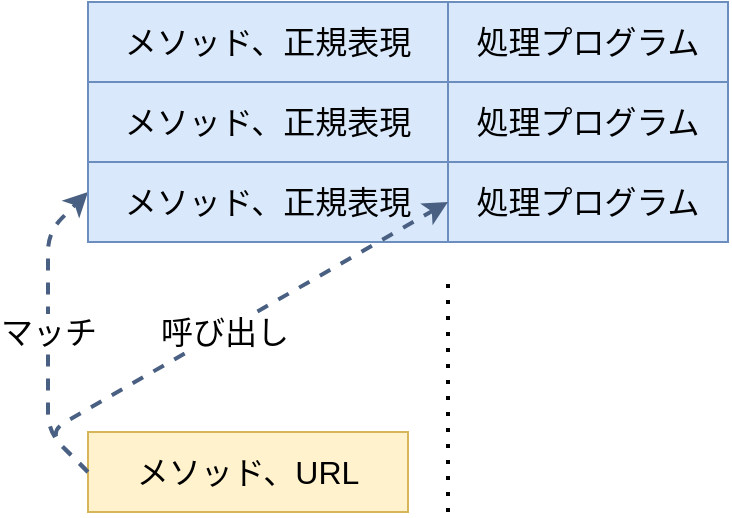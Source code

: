 <mxfile version="14.1.8" type="device"><diagram id="qGowhJ2RCQ9zhdr73cBb" name="ページ1"><mxGraphModel dx="1086" dy="966" grid="1" gridSize="10" guides="1" tooltips="1" connect="1" arrows="1" fold="1" page="1" pageScale="1" pageWidth="827" pageHeight="1169" math="0" shadow="0"><root><mxCell id="0"/><mxCell id="1" parent="0"/><mxCell id="22LiBlgCRJm2z8vokxBD-7" value="" style="group" parent="1" vertex="1" connectable="0"><mxGeometry x="280" y="585" width="320" height="40" as="geometry"/></mxCell><mxCell id="22LiBlgCRJm2z8vokxBD-1" value="&lt;span style=&quot;font-size: 16px&quot;&gt;メソッド、正規表現&lt;/span&gt;" style="rounded=0;whiteSpace=wrap;html=1;strokeColor=#6c8ebf;fillColor=#dae8fc;" parent="22LiBlgCRJm2z8vokxBD-7" vertex="1"><mxGeometry width="180" height="40" as="geometry"/></mxCell><mxCell id="22LiBlgCRJm2z8vokxBD-2" value="&lt;font style=&quot;font-size: 16px&quot;&gt;処理プログラム&lt;/font&gt;" style="rounded=0;whiteSpace=wrap;html=1;strokeColor=#6c8ebf;fillColor=#dae8fc;" parent="22LiBlgCRJm2z8vokxBD-7" vertex="1"><mxGeometry x="180" width="140" height="40" as="geometry"/></mxCell><mxCell id="22LiBlgCRJm2z8vokxBD-20" value="" style="endArrow=none;dashed=1;html=1;dashPattern=1 3;strokeWidth=2;" parent="1" edge="1"><mxGeometry width="50" height="50" relative="1" as="geometry"><mxPoint x="460" y="840" as="sourcePoint"/><mxPoint x="460" y="720" as="targetPoint"/><Array as="points"/></mxGeometry></mxCell><mxCell id="22LiBlgCRJm2z8vokxBD-21" value="" style="endArrow=classic;html=1;entryX=0;entryY=0.5;entryDx=0;entryDy=0;dashed=1;strokeWidth=2;strokeColor=#496082;exitX=0;exitY=0.5;exitDx=0;exitDy=0;" parent="1" edge="1" source="22LiBlgCRJm2z8vokxBD-28"><mxGeometry relative="1" as="geometry"><mxPoint x="220" y="780" as="sourcePoint"/><mxPoint x="280" y="680" as="targetPoint"/><Array as="points"><mxPoint x="260" y="800"/><mxPoint x="260" y="700"/></Array></mxGeometry></mxCell><mxCell id="22LiBlgCRJm2z8vokxBD-22" value="&lt;font style=&quot;font-size: 16px&quot;&gt;マッチ&lt;/font&gt;" style="edgeLabel;resizable=0;html=1;align=center;verticalAlign=middle;" parent="22LiBlgCRJm2z8vokxBD-21" connectable="0" vertex="1"><mxGeometry relative="1" as="geometry"/></mxCell><mxCell id="22LiBlgCRJm2z8vokxBD-28" value="&lt;font style=&quot;font-size: 16px&quot;&gt;メソッド、URL&lt;/font&gt;" style="rounded=0;whiteSpace=wrap;html=1;fillColor=#fff2cc;strokeColor=#d6b656;" parent="1" vertex="1"><mxGeometry x="280" y="800" width="160" height="40" as="geometry"/></mxCell><mxCell id="DJSqfWF-zfJ3_CIBt62b-2" value="" style="group" vertex="1" connectable="0" parent="1"><mxGeometry x="280" y="625" width="320" height="40" as="geometry"/></mxCell><mxCell id="DJSqfWF-zfJ3_CIBt62b-3" value="&lt;span style=&quot;font-size: 16px&quot;&gt;メソッド、正規表現&lt;/span&gt;" style="rounded=0;whiteSpace=wrap;html=1;strokeColor=#6c8ebf;fillColor=#dae8fc;" vertex="1" parent="DJSqfWF-zfJ3_CIBt62b-2"><mxGeometry width="180" height="40" as="geometry"/></mxCell><mxCell id="DJSqfWF-zfJ3_CIBt62b-4" value="&lt;font style=&quot;font-size: 16px&quot;&gt;処理プログラム&lt;/font&gt;" style="rounded=0;whiteSpace=wrap;html=1;strokeColor=#6c8ebf;fillColor=#dae8fc;" vertex="1" parent="DJSqfWF-zfJ3_CIBt62b-2"><mxGeometry x="180" width="140" height="40" as="geometry"/></mxCell><mxCell id="DJSqfWF-zfJ3_CIBt62b-5" value="" style="group" vertex="1" connectable="0" parent="1"><mxGeometry x="280" y="665" width="320" height="40" as="geometry"/></mxCell><mxCell id="DJSqfWF-zfJ3_CIBt62b-6" value="&lt;span style=&quot;font-size: 16px&quot;&gt;メソッド、正規表現&lt;/span&gt;" style="rounded=0;whiteSpace=wrap;html=1;strokeColor=#6c8ebf;fillColor=#dae8fc;" vertex="1" parent="DJSqfWF-zfJ3_CIBt62b-5"><mxGeometry width="180" height="40" as="geometry"/></mxCell><mxCell id="DJSqfWF-zfJ3_CIBt62b-7" value="&lt;font style=&quot;font-size: 16px&quot;&gt;処理プログラム&lt;/font&gt;" style="rounded=0;whiteSpace=wrap;html=1;strokeColor=#6c8ebf;fillColor=#dae8fc;" vertex="1" parent="DJSqfWF-zfJ3_CIBt62b-5"><mxGeometry x="180" width="140" height="40" as="geometry"/></mxCell><mxCell id="22LiBlgCRJm2z8vokxBD-26" value="" style="endArrow=classic;html=1;dashed=1;strokeColor=#496082;strokeWidth=2;entryX=0;entryY=0.5;entryDx=0;entryDy=0;exitX=0;exitY=0.5;exitDx=0;exitDy=0;" parent="1" target="DJSqfWF-zfJ3_CIBt62b-7" edge="1" source="22LiBlgCRJm2z8vokxBD-28"><mxGeometry relative="1" as="geometry"><mxPoint x="220" y="800" as="sourcePoint"/><mxPoint x="360" y="700" as="targetPoint"/><Array as="points"><mxPoint x="260" y="800"/></Array></mxGeometry></mxCell><mxCell id="22LiBlgCRJm2z8vokxBD-27" value="&lt;font style=&quot;font-size: 16px&quot;&gt;呼び出し&lt;/font&gt;" style="edgeLabel;resizable=0;html=1;align=center;verticalAlign=middle;" parent="22LiBlgCRJm2z8vokxBD-26" connectable="0" vertex="1"><mxGeometry relative="1" as="geometry"/></mxCell></root></mxGraphModel></diagram></mxfile>